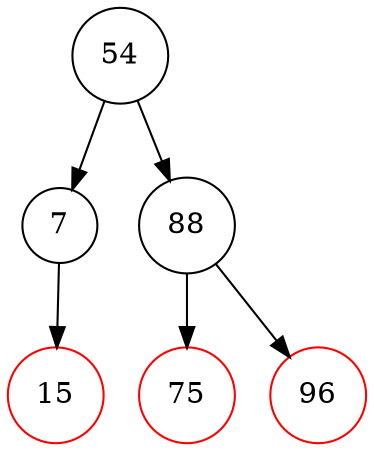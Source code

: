 digraph RBTree {
    node [shape=circle];
    "54" [color=black];
    "54" -> "7";
    "7" [color=black];
    "7" -> "15";
    "15" [color=red];
    "54" -> "88";
    "88" [color=black];
    "88" -> "75";
    "75" [color=red];
    "88" -> "96";
    "96" [color=red];
}
